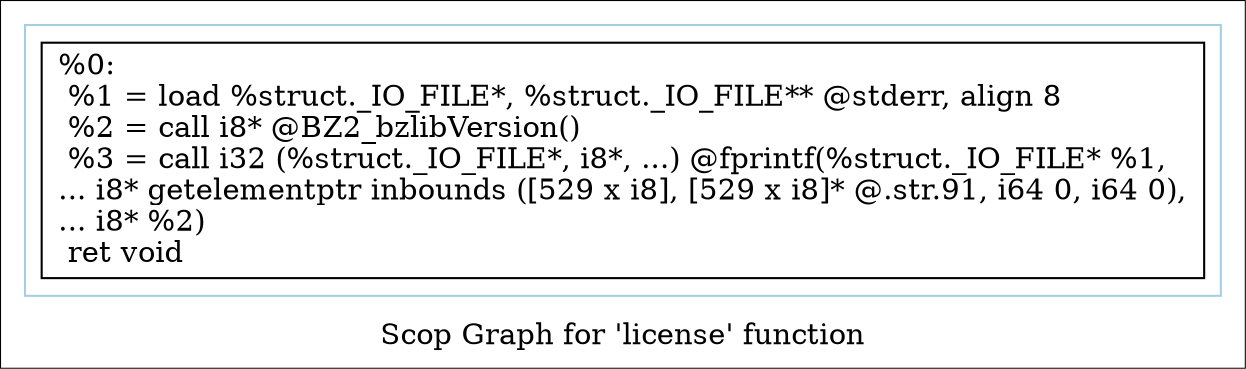 digraph "Scop Graph for 'license' function" {
	label="Scop Graph for 'license' function";

	Node0x27db4a0 [shape=record,label="{%0:\l  %1 = load %struct._IO_FILE*, %struct._IO_FILE** @stderr, align 8\l  %2 = call i8* @BZ2_bzlibVersion()\l  %3 = call i32 (%struct._IO_FILE*, i8*, ...) @fprintf(%struct._IO_FILE* %1,\l... i8* getelementptr inbounds ([529 x i8], [529 x i8]* @.str.91, i64 0, i64 0),\l... i8* %2)\l  ret void\l}"];
	colorscheme = "paired12"
        subgraph cluster_0x254ba30 {
          label = "";
          style = solid;
          color = 1
          Node0x27db4a0;
        }
}
